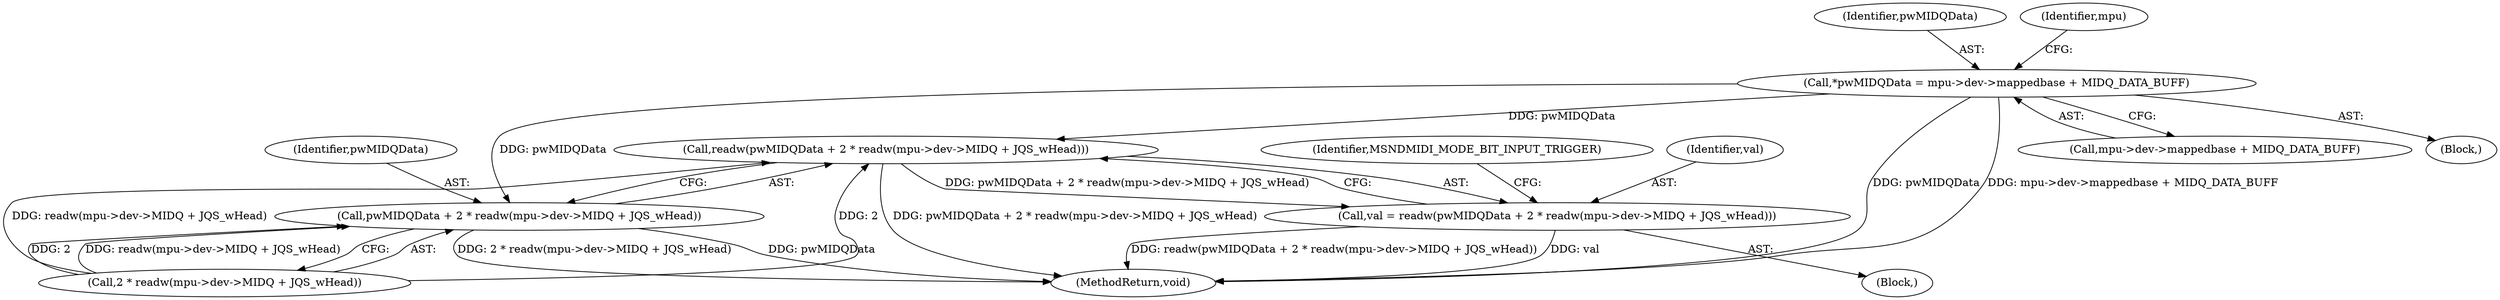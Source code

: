 digraph "0_linux_20e2b791796bd68816fa115f12be5320de2b8021@pointer" {
"1000109" [label="(Call,*pwMIDQData = mpu->dev->mappedbase + MIDQ_DATA_BUFF)"];
"1000147" [label="(Call,readw(pwMIDQData + 2 * readw(mpu->dev->MIDQ + JQS_wHead)))"];
"1000145" [label="(Call,val = readw(pwMIDQData + 2 * readw(mpu->dev->MIDQ + JQS_wHead)))"];
"1000148" [label="(Call,pwMIDQData + 2 * readw(mpu->dev->MIDQ + JQS_wHead))"];
"1000150" [label="(Call,2 * readw(mpu->dev->MIDQ + JQS_wHead))"];
"1000224" [label="(MethodReturn,void)"];
"1000142" [label="(Block,)"];
"1000162" [label="(Identifier,MSNDMIDI_MODE_BIT_INPUT_TRIGGER)"];
"1000111" [label="(Call,mpu->dev->mappedbase + MIDQ_DATA_BUFF)"];
"1000147" [label="(Call,readw(pwMIDQData + 2 * readw(mpu->dev->MIDQ + JQS_wHead)))"];
"1000110" [label="(Identifier,pwMIDQData)"];
"1000145" [label="(Call,val = readw(pwMIDQData + 2 * readw(mpu->dev->MIDQ + JQS_wHead)))"];
"1000121" [label="(Identifier,mpu)"];
"1000109" [label="(Call,*pwMIDQData = mpu->dev->mappedbase + MIDQ_DATA_BUFF)"];
"1000148" [label="(Call,pwMIDQData + 2 * readw(mpu->dev->MIDQ + JQS_wHead))"];
"1000146" [label="(Identifier,val)"];
"1000102" [label="(Block,)"];
"1000149" [label="(Identifier,pwMIDQData)"];
"1000109" -> "1000102"  [label="AST: "];
"1000109" -> "1000111"  [label="CFG: "];
"1000110" -> "1000109"  [label="AST: "];
"1000111" -> "1000109"  [label="AST: "];
"1000121" -> "1000109"  [label="CFG: "];
"1000109" -> "1000224"  [label="DDG: pwMIDQData"];
"1000109" -> "1000224"  [label="DDG: mpu->dev->mappedbase + MIDQ_DATA_BUFF"];
"1000109" -> "1000147"  [label="DDG: pwMIDQData"];
"1000109" -> "1000148"  [label="DDG: pwMIDQData"];
"1000147" -> "1000145"  [label="AST: "];
"1000147" -> "1000148"  [label="CFG: "];
"1000148" -> "1000147"  [label="AST: "];
"1000145" -> "1000147"  [label="CFG: "];
"1000147" -> "1000224"  [label="DDG: pwMIDQData + 2 * readw(mpu->dev->MIDQ + JQS_wHead)"];
"1000147" -> "1000145"  [label="DDG: pwMIDQData + 2 * readw(mpu->dev->MIDQ + JQS_wHead)"];
"1000150" -> "1000147"  [label="DDG: 2"];
"1000150" -> "1000147"  [label="DDG: readw(mpu->dev->MIDQ + JQS_wHead)"];
"1000145" -> "1000142"  [label="AST: "];
"1000146" -> "1000145"  [label="AST: "];
"1000162" -> "1000145"  [label="CFG: "];
"1000145" -> "1000224"  [label="DDG: val"];
"1000145" -> "1000224"  [label="DDG: readw(pwMIDQData + 2 * readw(mpu->dev->MIDQ + JQS_wHead))"];
"1000148" -> "1000150"  [label="CFG: "];
"1000149" -> "1000148"  [label="AST: "];
"1000150" -> "1000148"  [label="AST: "];
"1000148" -> "1000224"  [label="DDG: 2 * readw(mpu->dev->MIDQ + JQS_wHead)"];
"1000148" -> "1000224"  [label="DDG: pwMIDQData"];
"1000150" -> "1000148"  [label="DDG: 2"];
"1000150" -> "1000148"  [label="DDG: readw(mpu->dev->MIDQ + JQS_wHead)"];
}
